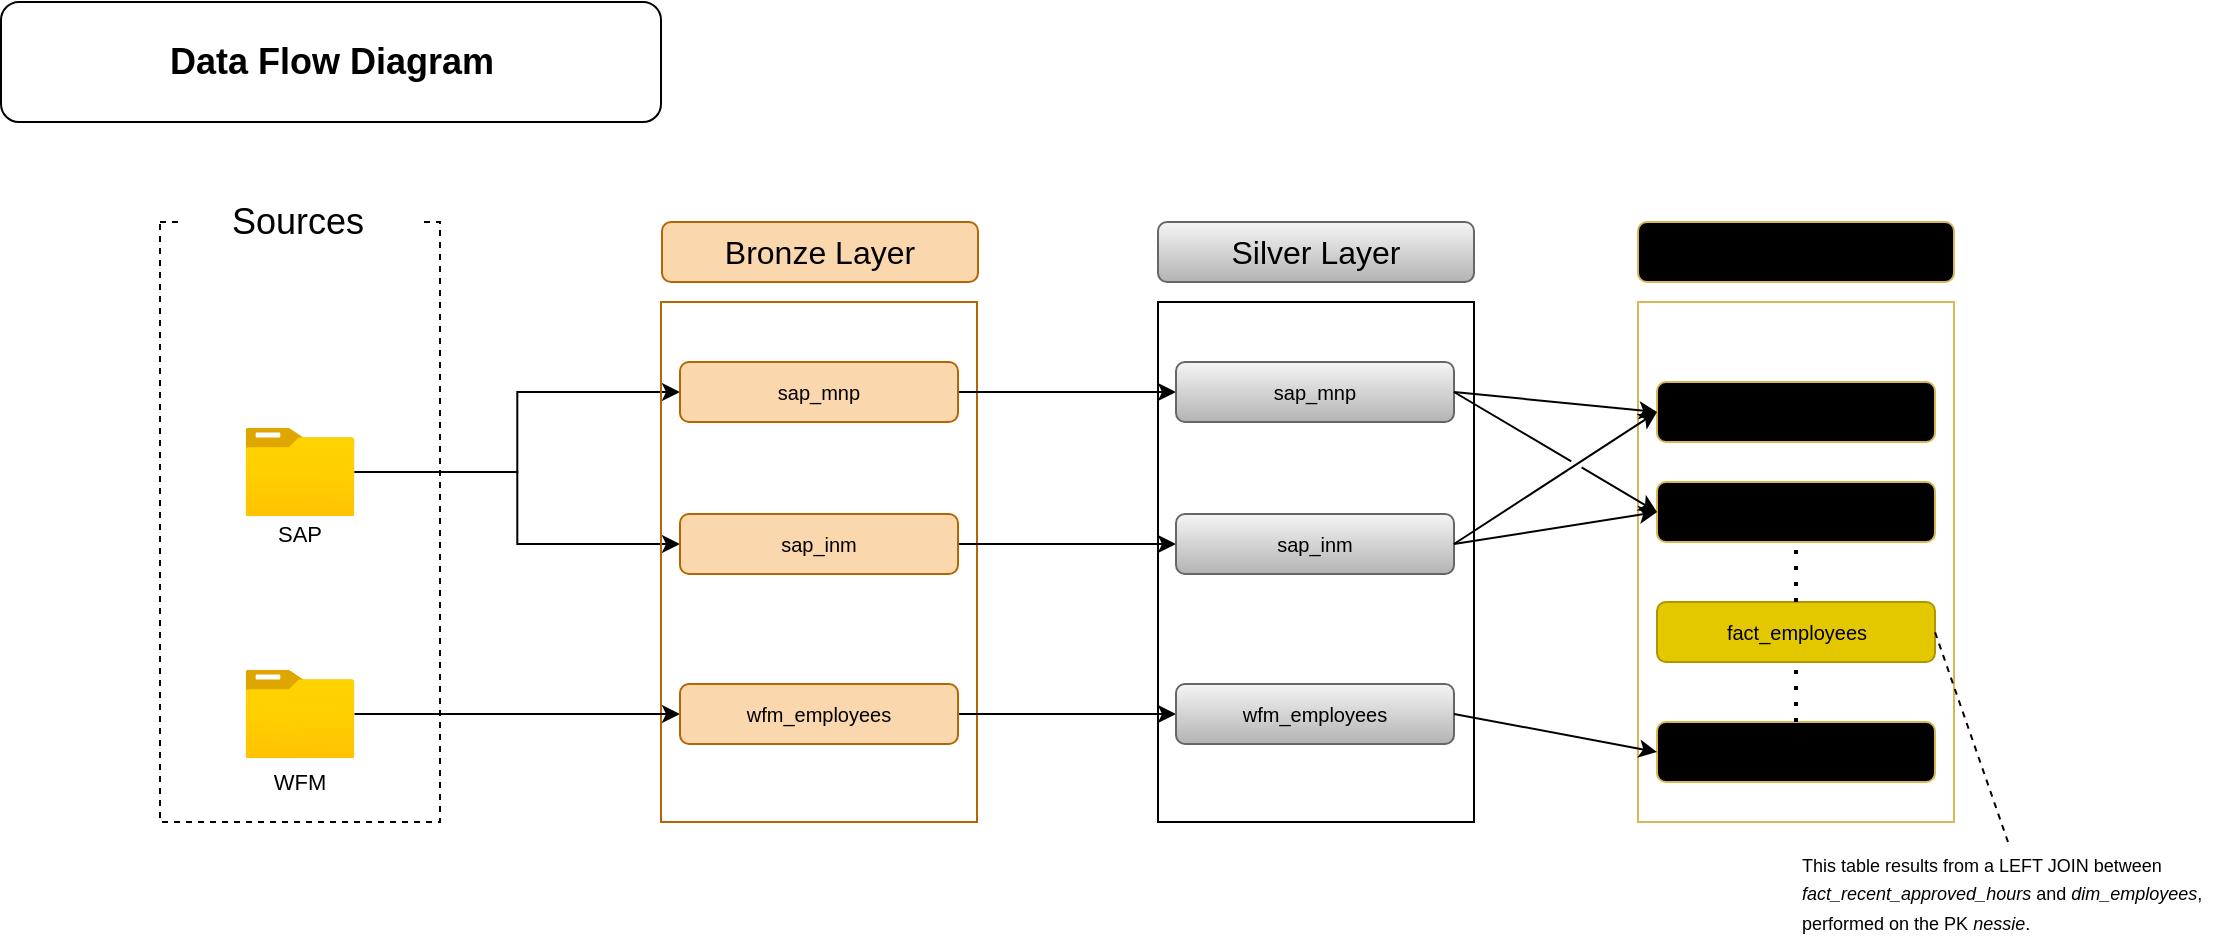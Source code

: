 <mxfile version="28.0.6">
  <diagram name="Page-1" id="CTv7H4BbikqfqBvuobzC">
    <mxGraphModel dx="1093" dy="626" grid="1" gridSize="10" guides="1" tooltips="1" connect="1" arrows="1" fold="1" page="1" pageScale="1" pageWidth="827" pageHeight="1169" math="0" shadow="0">
      <root>
        <mxCell id="0" />
        <mxCell id="1" parent="0" />
        <mxCell id="_-So-G6JZP1gXvLWuwMC-1" value="&lt;b&gt;&lt;font style=&quot;font-size: 18px;&quot;&gt;Data Flow Diagram&lt;/font&gt;&lt;/b&gt;" style="rounded=1;whiteSpace=wrap;html=1;fillColor=default;strokeColor=default;" parent="1" vertex="1">
          <mxGeometry x="31.5" y="10" width="330" height="60" as="geometry" />
        </mxCell>
        <mxCell id="_-So-G6JZP1gXvLWuwMC-2" value="" style="rounded=0;whiteSpace=wrap;html=1;fillColor=none;dashed=1;" parent="1" vertex="1">
          <mxGeometry x="111" y="120" width="140" height="300" as="geometry" />
        </mxCell>
        <mxCell id="_-So-G6JZP1gXvLWuwMC-3" value="&lt;font style=&quot;font-size: 18px;&quot;&gt;Sources&lt;/font&gt;" style="rounded=1;whiteSpace=wrap;html=1;fillColor=default;strokeColor=none;" parent="1" vertex="1">
          <mxGeometry x="120" y="90" width="120" height="60" as="geometry" />
        </mxCell>
        <mxCell id="_-So-G6JZP1gXvLWuwMC-20" style="edgeStyle=orthogonalEdgeStyle;rounded=0;orthogonalLoop=1;jettySize=auto;html=1;" parent="1" source="_-So-G6JZP1gXvLWuwMC-4" target="_-So-G6JZP1gXvLWuwMC-17" edge="1">
          <mxGeometry relative="1" as="geometry" />
        </mxCell>
        <mxCell id="_-So-G6JZP1gXvLWuwMC-23" style="edgeStyle=orthogonalEdgeStyle;rounded=0;orthogonalLoop=1;jettySize=auto;html=1;entryX=0;entryY=0.5;entryDx=0;entryDy=0;" parent="1" source="_-So-G6JZP1gXvLWuwMC-4" target="_-So-G6JZP1gXvLWuwMC-13" edge="1">
          <mxGeometry relative="1" as="geometry" />
        </mxCell>
        <mxCell id="_-So-G6JZP1gXvLWuwMC-4" value="" style="image;aspect=fixed;html=1;points=[];align=center;fontSize=12;image=img/lib/azure2/general/Folder_Blank.svg;" parent="1" vertex="1">
          <mxGeometry x="153.75" y="222.89" width="54.5" height="44.23" as="geometry" />
        </mxCell>
        <mxCell id="_-So-G6JZP1gXvLWuwMC-8" value="&lt;font&gt;SAP&lt;/font&gt;" style="rounded=1;whiteSpace=wrap;html=1;fillColor=none;strokeColor=none;fontSize=11;" parent="1" vertex="1">
          <mxGeometry x="121" y="266" width="120" height="20" as="geometry" />
        </mxCell>
        <mxCell id="_-So-G6JZP1gXvLWuwMC-11" value="Bronze Layer" style="rounded=1;whiteSpace=wrap;html=1;fillColor=#fad7ac;strokeColor=#b46504;fontSize=16;" parent="1" vertex="1">
          <mxGeometry x="362" y="120" width="158" height="30" as="geometry" />
        </mxCell>
        <mxCell id="_-So-G6JZP1gXvLWuwMC-12" value="" style="rounded=0;whiteSpace=wrap;html=1;fillColor=none;strokeColor=#b46504;fontSize=16;" parent="1" vertex="1">
          <mxGeometry x="361.5" y="160" width="158" height="260" as="geometry" />
        </mxCell>
        <mxCell id="ldsSTnJfSurYdlAkaAct-9" style="edgeStyle=orthogonalEdgeStyle;rounded=0;orthogonalLoop=1;jettySize=auto;html=1;" parent="1" source="_-So-G6JZP1gXvLWuwMC-13" target="ldsSTnJfSurYdlAkaAct-3" edge="1">
          <mxGeometry relative="1" as="geometry" />
        </mxCell>
        <mxCell id="_-So-G6JZP1gXvLWuwMC-13" value="sap_mnp" style="rounded=1;whiteSpace=wrap;html=1;fillColor=#fad7ac;strokeColor=#b46504;fontSize=10;" parent="1" vertex="1">
          <mxGeometry x="371" y="190" width="139" height="30" as="geometry" />
        </mxCell>
        <mxCell id="ldsSTnJfSurYdlAkaAct-10" style="edgeStyle=orthogonalEdgeStyle;rounded=0;orthogonalLoop=1;jettySize=auto;html=1;exitX=1;exitY=0.5;exitDx=0;exitDy=0;" parent="1" source="_-So-G6JZP1gXvLWuwMC-17" target="ldsSTnJfSurYdlAkaAct-4" edge="1">
          <mxGeometry relative="1" as="geometry" />
        </mxCell>
        <mxCell id="_-So-G6JZP1gXvLWuwMC-17" value="sap_inm" style="rounded=1;whiteSpace=wrap;html=1;fillColor=#fad7ac;strokeColor=#b46504;fontSize=10;" parent="1" vertex="1">
          <mxGeometry x="371" y="266" width="139" height="30" as="geometry" />
        </mxCell>
        <mxCell id="_-So-G6JZP1gXvLWuwMC-24" style="edgeStyle=orthogonalEdgeStyle;rounded=0;orthogonalLoop=1;jettySize=auto;html=1;" parent="1" source="_-So-G6JZP1gXvLWuwMC-27" target="_-So-G6JZP1gXvLWuwMC-30" edge="1">
          <mxGeometry relative="1" as="geometry" />
        </mxCell>
        <mxCell id="_-So-G6JZP1gXvLWuwMC-27" value="" style="image;aspect=fixed;html=1;points=[];align=center;fontSize=12;image=img/lib/azure2/general/Folder_Blank.svg;" parent="1" vertex="1">
          <mxGeometry x="153.75" y="343.89" width="54.5" height="44.23" as="geometry" />
        </mxCell>
        <mxCell id="_-So-G6JZP1gXvLWuwMC-28" value="&lt;font&gt;WFM&lt;/font&gt;" style="rounded=1;whiteSpace=wrap;html=1;fillColor=none;strokeColor=none;fontSize=11;" parent="1" vertex="1">
          <mxGeometry x="121" y="390" width="120" height="20" as="geometry" />
        </mxCell>
        <mxCell id="ldsSTnJfSurYdlAkaAct-13" style="edgeStyle=orthogonalEdgeStyle;rounded=0;orthogonalLoop=1;jettySize=auto;html=1;" parent="1" source="_-So-G6JZP1gXvLWuwMC-30" target="ldsSTnJfSurYdlAkaAct-7" edge="1">
          <mxGeometry relative="1" as="geometry" />
        </mxCell>
        <mxCell id="_-So-G6JZP1gXvLWuwMC-30" value="wfm_employees" style="rounded=1;whiteSpace=wrap;html=1;fillColor=#fad7ac;strokeColor=#b46504;fontSize=10;" parent="1" vertex="1">
          <mxGeometry x="371" y="351" width="139" height="30" as="geometry" />
        </mxCell>
        <mxCell id="ldsSTnJfSurYdlAkaAct-1" value="Silver Layer" style="rounded=1;whiteSpace=wrap;html=1;fillColor=#f5f5f5;strokeColor=#666666;fontSize=16;gradientColor=#b3b3b3;" parent="1" vertex="1">
          <mxGeometry x="610" y="120" width="158" height="30" as="geometry" />
        </mxCell>
        <mxCell id="ldsSTnJfSurYdlAkaAct-2" value="" style="rounded=0;whiteSpace=wrap;html=1;fillColor=none;fontSize=16;strokeColor=default;" parent="1" vertex="1">
          <mxGeometry x="610" y="160" width="158" height="260" as="geometry" />
        </mxCell>
        <mxCell id="ldsSTnJfSurYdlAkaAct-3" value="sap_mnp" style="rounded=1;whiteSpace=wrap;html=1;fillColor=#f5f5f5;strokeColor=#666666;fontSize=10;gradientColor=#b3b3b3;" parent="1" vertex="1">
          <mxGeometry x="619" y="190" width="139" height="30" as="geometry" />
        </mxCell>
        <mxCell id="ldsSTnJfSurYdlAkaAct-4" value="sap_inm" style="rounded=1;whiteSpace=wrap;html=1;fillColor=#f5f5f5;strokeColor=#666666;fontSize=10;gradientColor=#b3b3b3;" parent="1" vertex="1">
          <mxGeometry x="619" y="266" width="139" height="30" as="geometry" />
        </mxCell>
        <mxCell id="ldsSTnJfSurYdlAkaAct-7" value="wfm_employees" style="rounded=1;whiteSpace=wrap;html=1;fillColor=#f5f5f5;strokeColor=#666666;fontSize=10;gradientColor=#b3b3b3;" parent="1" vertex="1">
          <mxGeometry x="619" y="351" width="139" height="30" as="geometry" />
        </mxCell>
        <mxCell id="UxqbFNiShDq20qU9HtJH-1" value="Gold Layer" style="rounded=1;whiteSpace=wrap;html=1;fillColor=light-dark(#ffffff, #281d00);strokeColor=#d6b656;fontSize=16;gradientColor=#ffd966;" parent="1" vertex="1">
          <mxGeometry x="850" y="120" width="158" height="30" as="geometry" />
        </mxCell>
        <mxCell id="UxqbFNiShDq20qU9HtJH-2" value="" style="rounded=0;whiteSpace=wrap;html=1;fillColor=none;fontSize=16;strokeColor=#d6b656;gradientColor=#ffd966;" parent="1" vertex="1">
          <mxGeometry x="850" y="160" width="158" height="260" as="geometry" />
        </mxCell>
        <mxCell id="UxqbFNiShDq20qU9HtJH-3" value="fact_time_all" style="rounded=1;whiteSpace=wrap;html=1;fillColor=light-dark(#ffffff, #281d00);strokeColor=#d6b656;fontSize=10;gradientColor=#ffd966;" parent="1" vertex="1">
          <mxGeometry x="859.5" y="200" width="139" height="30" as="geometry" />
        </mxCell>
        <mxCell id="UxqbFNiShDq20qU9HtJH-4" value="dim_employees" style="rounded=1;whiteSpace=wrap;html=1;fillColor=light-dark(#ffffff, #281d00);strokeColor=#d6b656;fontSize=10;gradientColor=#ffd966;" parent="1" vertex="1">
          <mxGeometry x="859.5" y="370" width="139" height="30" as="geometry" />
        </mxCell>
        <mxCell id="UxqbFNiShDq20qU9HtJH-9" value="" style="endArrow=classic;html=1;rounded=0;exitX=1;exitY=0.5;exitDx=0;exitDy=0;entryX=0;entryY=0.5;entryDx=0;entryDy=0;jumpStyle=gap;" parent="1" source="ldsSTnJfSurYdlAkaAct-3" target="UxqbFNiShDq20qU9HtJH-3" edge="1">
          <mxGeometry width="50" height="50" relative="1" as="geometry">
            <mxPoint x="790" y="280" as="sourcePoint" />
            <mxPoint x="840" y="230" as="targetPoint" />
          </mxGeometry>
        </mxCell>
        <mxCell id="UxqbFNiShDq20qU9HtJH-10" value="" style="endArrow=classic;html=1;rounded=0;exitX=1;exitY=0.5;exitDx=0;exitDy=0;jumpStyle=gap;entryX=0;entryY=0.5;entryDx=0;entryDy=0;" parent="1" source="ldsSTnJfSurYdlAkaAct-4" target="UxqbFNiShDq20qU9HtJH-3" edge="1">
          <mxGeometry width="50" height="50" relative="1" as="geometry">
            <mxPoint x="820" y="260" as="sourcePoint" />
            <mxPoint x="860" y="220" as="targetPoint" />
          </mxGeometry>
        </mxCell>
        <mxCell id="UxqbFNiShDq20qU9HtJH-12" value="" style="endArrow=classic;html=1;rounded=0;exitX=1;exitY=0.5;exitDx=0;exitDy=0;entryX=0;entryY=0.5;entryDx=0;entryDy=0;jumpStyle=gap;" parent="1" source="ldsSTnJfSurYdlAkaAct-7" target="UxqbFNiShDq20qU9HtJH-4" edge="1">
          <mxGeometry width="50" height="50" relative="1" as="geometry">
            <mxPoint x="757.5" y="409.5" as="sourcePoint" />
            <mxPoint x="859.5" y="320.5" as="targetPoint" />
          </mxGeometry>
        </mxCell>
        <mxCell id="cNnGZBlvACVzYKE1cTF0-1" value="fact_recent_approved_hours" style="rounded=1;whiteSpace=wrap;html=1;fillColor=light-dark(#ffffff, #281d00);strokeColor=#d6b656;fontSize=10;gradientColor=#ffd966;" parent="1" vertex="1">
          <mxGeometry x="859.5" y="250" width="139" height="30" as="geometry" />
        </mxCell>
        <mxCell id="cNnGZBlvACVzYKE1cTF0-2" value="" style="endArrow=classic;html=1;rounded=0;exitX=1;exitY=0.5;exitDx=0;exitDy=0;entryX=0;entryY=0.5;entryDx=0;entryDy=0;jumpStyle=gap;" parent="1" source="ldsSTnJfSurYdlAkaAct-3" target="cNnGZBlvACVzYKE1cTF0-1" edge="1">
          <mxGeometry width="50" height="50" relative="1" as="geometry">
            <mxPoint x="810" y="230" as="sourcePoint" />
            <mxPoint x="912" y="233" as="targetPoint" />
          </mxGeometry>
        </mxCell>
        <mxCell id="cNnGZBlvACVzYKE1cTF0-3" value="" style="endArrow=classic;html=1;rounded=0;exitX=1;exitY=0.5;exitDx=0;exitDy=0;jumpStyle=gap;entryX=0;entryY=0.5;entryDx=0;entryDy=0;" parent="1" source="ldsSTnJfSurYdlAkaAct-4" target="cNnGZBlvACVzYKE1cTF0-1" edge="1">
          <mxGeometry width="50" height="50" relative="1" as="geometry">
            <mxPoint x="810" y="343" as="sourcePoint" />
            <mxPoint x="912" y="270" as="targetPoint" />
          </mxGeometry>
        </mxCell>
        <mxCell id="cNnGZBlvACVzYKE1cTF0-9" value="fact_employees" style="rounded=1;whiteSpace=wrap;html=1;fillColor=#e3c800;strokeColor=#B09500;fontSize=10;fontColor=#000000;" parent="1" vertex="1">
          <mxGeometry x="859.5" y="310" width="139" height="30" as="geometry" />
        </mxCell>
        <mxCell id="cNnGZBlvACVzYKE1cTF0-10" value="" style="endArrow=none;dashed=1;html=1;dashPattern=1 3;strokeWidth=2;rounded=0;entryX=0.5;entryY=1;entryDx=0;entryDy=0;exitX=0.5;exitY=0;exitDx=0;exitDy=0;" parent="1" source="UxqbFNiShDq20qU9HtJH-4" target="cNnGZBlvACVzYKE1cTF0-9" edge="1">
          <mxGeometry width="50" height="50" relative="1" as="geometry">
            <mxPoint x="920" y="360" as="sourcePoint" />
            <mxPoint x="970" y="310" as="targetPoint" />
          </mxGeometry>
        </mxCell>
        <mxCell id="cNnGZBlvACVzYKE1cTF0-11" value="" style="endArrow=none;dashed=1;html=1;dashPattern=1 3;strokeWidth=2;rounded=0;entryX=0.5;entryY=1;entryDx=0;entryDy=0;exitX=0.5;exitY=0;exitDx=0;exitDy=0;" parent="1" source="cNnGZBlvACVzYKE1cTF0-9" target="cNnGZBlvACVzYKE1cTF0-1" edge="1">
          <mxGeometry width="50" height="50" relative="1" as="geometry">
            <mxPoint x="920" y="320" as="sourcePoint" />
            <mxPoint x="920" y="290" as="targetPoint" />
            <Array as="points" />
          </mxGeometry>
        </mxCell>
        <mxCell id="jHFxr4O9g6OxobajAD8W-1" value="&lt;div style=&quot;&quot;&gt;&lt;span style=&quot;background-color: transparent; color: light-dark(rgb(0, 0, 0), rgb(255, 255, 255));&quot;&gt;&lt;font style=&quot;font-size: 9px;&quot;&gt;This table results from a LEFT JOIN between &lt;i&gt;fact_recent_approved_hours&lt;/i&gt; and &lt;i&gt;dim_employees&lt;/i&gt;, performed on the PK &lt;i&gt;nessie&lt;/i&gt;.&lt;/font&gt;&lt;/span&gt;&lt;/div&gt;" style="text;html=1;align=left;verticalAlign=middle;whiteSpace=wrap;rounded=0;" parent="1" vertex="1">
          <mxGeometry x="930" y="430" width="210" height="50" as="geometry" />
        </mxCell>
        <mxCell id="jHFxr4O9g6OxobajAD8W-3" value="" style="endArrow=none;dashed=1;html=1;rounded=0;exitX=0.5;exitY=0;exitDx=0;exitDy=0;entryX=1;entryY=0.5;entryDx=0;entryDy=0;" parent="1" source="jHFxr4O9g6OxobajAD8W-1" target="cNnGZBlvACVzYKE1cTF0-9" edge="1">
          <mxGeometry width="50" height="50" relative="1" as="geometry">
            <mxPoint x="1130" y="340" as="sourcePoint" />
            <mxPoint x="1180" y="290" as="targetPoint" />
          </mxGeometry>
        </mxCell>
      </root>
    </mxGraphModel>
  </diagram>
</mxfile>
